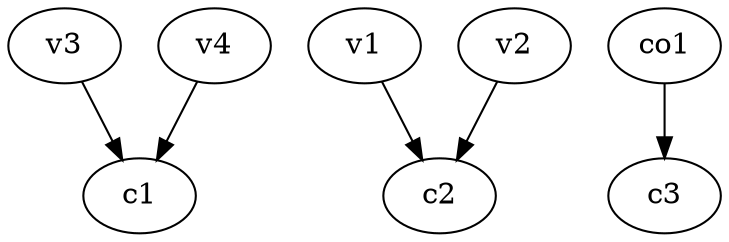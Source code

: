 strict digraph  {
c1;
c2;
c3;
v1;
v2;
v3;
v4;
co1;
v1 -> c2  [weight=1];
v2 -> c2  [weight=1];
v3 -> c1  [weight=1];
v4 -> c1  [weight=1];
co1 -> c3  [weight=1];
}
